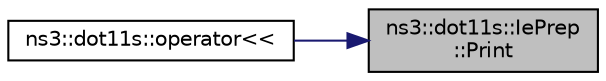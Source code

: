 digraph "ns3::dot11s::IePrep::Print"
{
 // LATEX_PDF_SIZE
  edge [fontname="Helvetica",fontsize="10",labelfontname="Helvetica",labelfontsize="10"];
  node [fontname="Helvetica",fontsize="10",shape=record];
  rankdir="RL";
  Node1 [label="ns3::dot11s::IePrep\l::Print",height=0.2,width=0.4,color="black", fillcolor="grey75", style="filled", fontcolor="black",tooltip="Generate human-readable form of IE."];
  Node1 -> Node2 [dir="back",color="midnightblue",fontsize="10",style="solid",fontname="Helvetica"];
  Node2 [label="ns3::dot11s::operator\<\<",height=0.2,width=0.4,color="black", fillcolor="white", style="filled",URL="$namespacens3_1_1dot11s.html#aba902fc751de915aef23553575d43c57",tooltip=" "];
}

